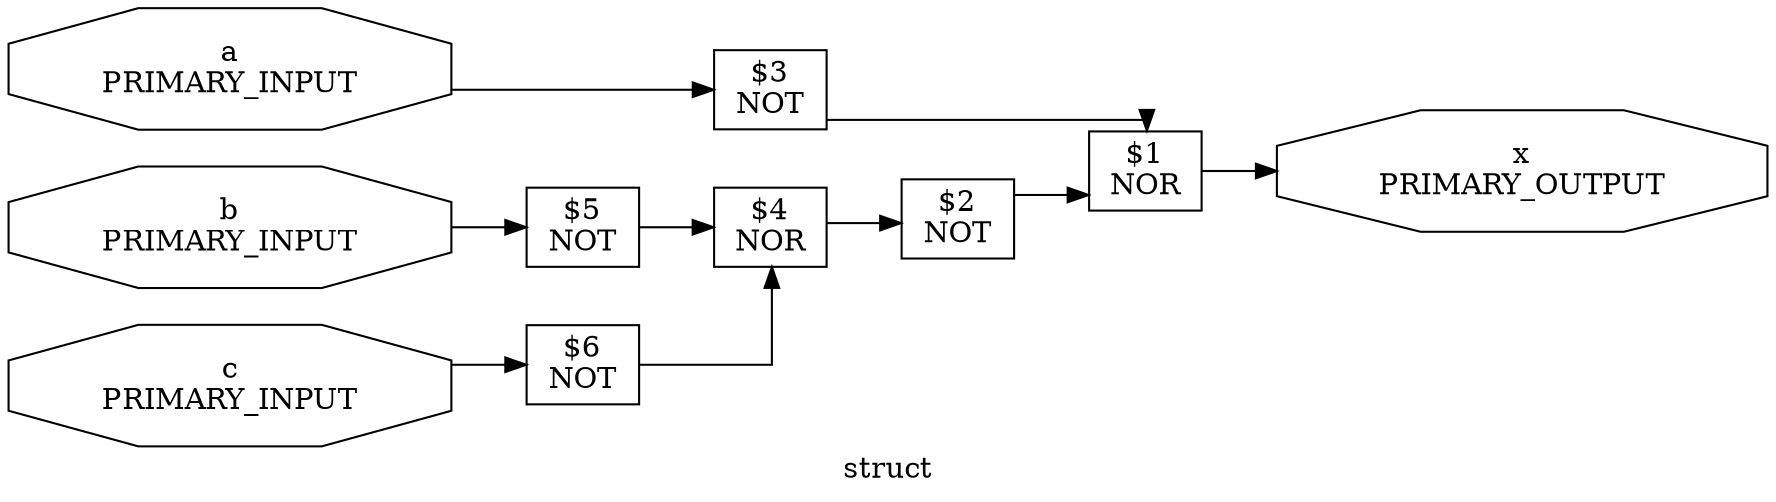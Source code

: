 digraph struct {
label="struct"
rankdir="LR"
remincross=true
splines=ortho
{rank = same; "a";"c";"b";}
{rank = same; "x";}
"$1" [shape=box, label="$1
NOR"]
"x" [shape=octagon, label="x
PRIMARY_OUTPUT"]
"$2" [shape=box, label="$2
NOT"]
"$3" [shape=box, label="$3
NOT"]
"a" [shape=octagon, label="a
PRIMARY_INPUT"]
"$4" [shape=box, label="$4
NOR"]
"$5" [shape=box, label="$5
NOT"]
"$6" [shape=box, label="$6
NOT"]
"c" [shape=octagon, label="c
PRIMARY_INPUT"]
"b" [shape=octagon, label="b
PRIMARY_INPUT"]
"$1" -> "x"
"$2" -> "$1"
"$3" -> "$1"
"a" -> "$3"
"$4" -> "$2"
"$5" -> "$4"
"$6" -> "$4"
"c" -> "$6"
"b" -> "$5"
}
